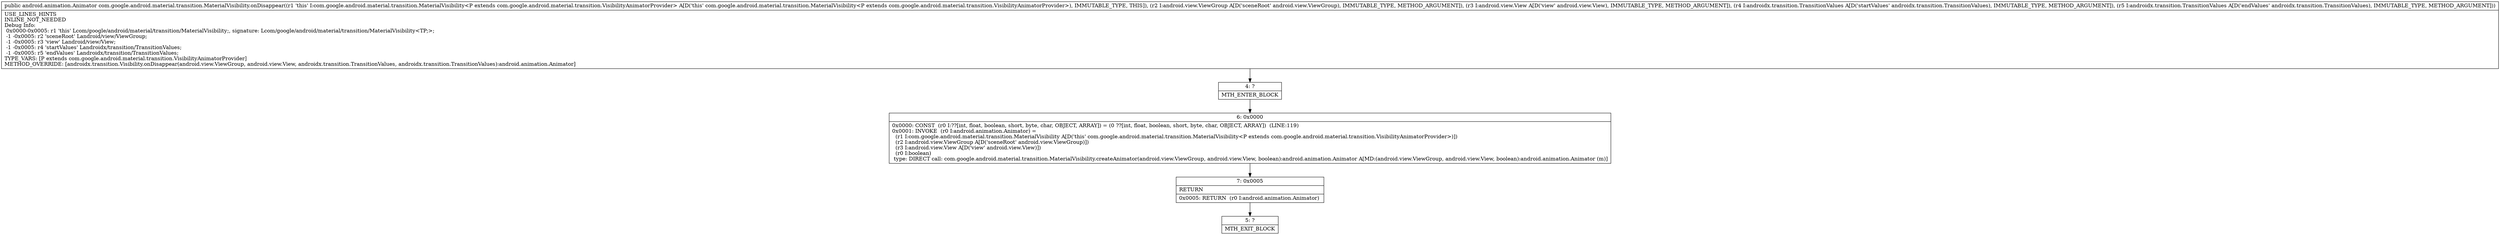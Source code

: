 digraph "CFG forcom.google.android.material.transition.MaterialVisibility.onDisappear(Landroid\/view\/ViewGroup;Landroid\/view\/View;Landroidx\/transition\/TransitionValues;Landroidx\/transition\/TransitionValues;)Landroid\/animation\/Animator;" {
Node_4 [shape=record,label="{4\:\ ?|MTH_ENTER_BLOCK\l}"];
Node_6 [shape=record,label="{6\:\ 0x0000|0x0000: CONST  (r0 I:??[int, float, boolean, short, byte, char, OBJECT, ARRAY]) = (0 ??[int, float, boolean, short, byte, char, OBJECT, ARRAY])  (LINE:119)\l0x0001: INVOKE  (r0 I:android.animation.Animator) = \l  (r1 I:com.google.android.material.transition.MaterialVisibility A[D('this' com.google.android.material.transition.MaterialVisibility\<P extends com.google.android.material.transition.VisibilityAnimatorProvider\>)])\l  (r2 I:android.view.ViewGroup A[D('sceneRoot' android.view.ViewGroup)])\l  (r3 I:android.view.View A[D('view' android.view.View)])\l  (r0 I:boolean)\l type: DIRECT call: com.google.android.material.transition.MaterialVisibility.createAnimator(android.view.ViewGroup, android.view.View, boolean):android.animation.Animator A[MD:(android.view.ViewGroup, android.view.View, boolean):android.animation.Animator (m)]\l}"];
Node_7 [shape=record,label="{7\:\ 0x0005|RETURN\l|0x0005: RETURN  (r0 I:android.animation.Animator) \l}"];
Node_5 [shape=record,label="{5\:\ ?|MTH_EXIT_BLOCK\l}"];
MethodNode[shape=record,label="{public android.animation.Animator com.google.android.material.transition.MaterialVisibility.onDisappear((r1 'this' I:com.google.android.material.transition.MaterialVisibility\<P extends com.google.android.material.transition.VisibilityAnimatorProvider\> A[D('this' com.google.android.material.transition.MaterialVisibility\<P extends com.google.android.material.transition.VisibilityAnimatorProvider\>), IMMUTABLE_TYPE, THIS]), (r2 I:android.view.ViewGroup A[D('sceneRoot' android.view.ViewGroup), IMMUTABLE_TYPE, METHOD_ARGUMENT]), (r3 I:android.view.View A[D('view' android.view.View), IMMUTABLE_TYPE, METHOD_ARGUMENT]), (r4 I:androidx.transition.TransitionValues A[D('startValues' androidx.transition.TransitionValues), IMMUTABLE_TYPE, METHOD_ARGUMENT]), (r5 I:androidx.transition.TransitionValues A[D('endValues' androidx.transition.TransitionValues), IMMUTABLE_TYPE, METHOD_ARGUMENT]))  | USE_LINES_HINTS\lINLINE_NOT_NEEDED\lDebug Info:\l  0x0000\-0x0005: r1 'this' Lcom\/google\/android\/material\/transition\/MaterialVisibility;, signature: Lcom\/google\/android\/material\/transition\/MaterialVisibility\<TP;\>;\l  \-1 \-0x0005: r2 'sceneRoot' Landroid\/view\/ViewGroup;\l  \-1 \-0x0005: r3 'view' Landroid\/view\/View;\l  \-1 \-0x0005: r4 'startValues' Landroidx\/transition\/TransitionValues;\l  \-1 \-0x0005: r5 'endValues' Landroidx\/transition\/TransitionValues;\lTYPE_VARS: [P extends com.google.android.material.transition.VisibilityAnimatorProvider]\lMETHOD_OVERRIDE: [androidx.transition.Visibility.onDisappear(android.view.ViewGroup, android.view.View, androidx.transition.TransitionValues, androidx.transition.TransitionValues):android.animation.Animator]\l}"];
MethodNode -> Node_4;Node_4 -> Node_6;
Node_6 -> Node_7;
Node_7 -> Node_5;
}

